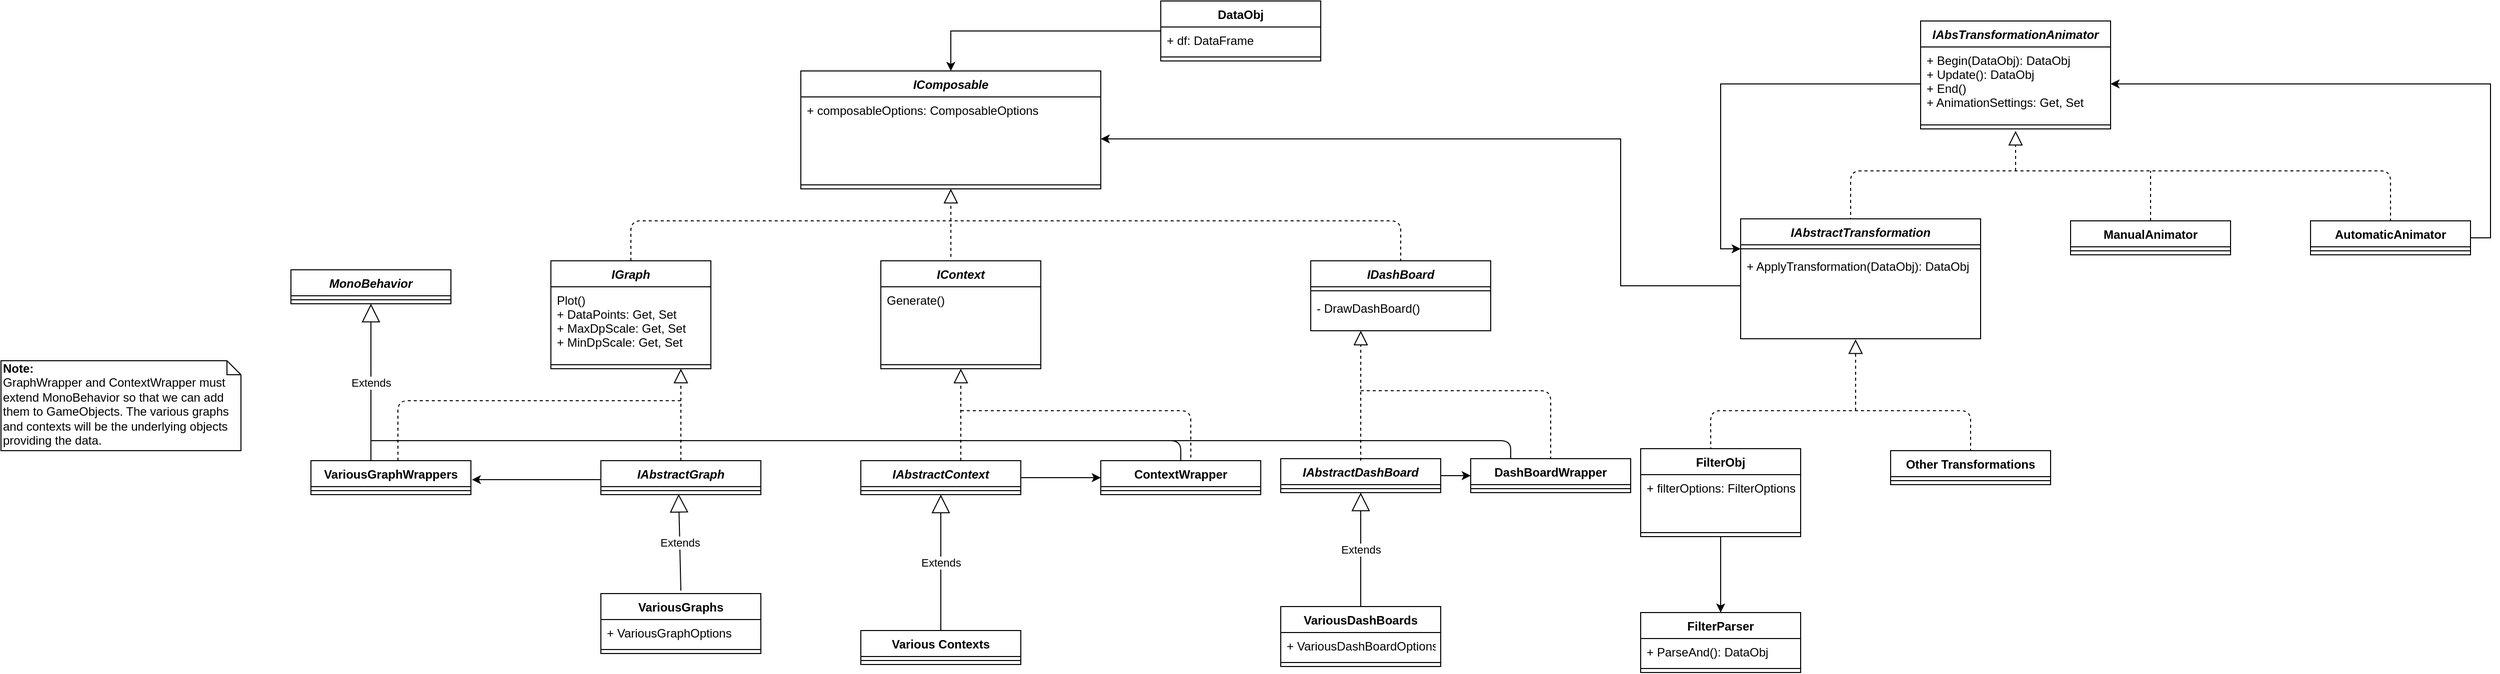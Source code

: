 <mxfile version="12.9.2" type="device" pages="2"><diagram id="s2ex4EzwJUwkdmEbl1qR" name="ComposableAndFilters"><mxGraphModel dx="3066" dy="1902" grid="1" gridSize="10" guides="1" tooltips="1" connect="1" arrows="1" fold="1" page="1" pageScale="1" pageWidth="850" pageHeight="1100" math="0" shadow="0"><root><mxCell id="0"/><mxCell id="1" parent="0"/><mxCell id="EprrtX1Hm6NGbkrtEAa2-164" style="edgeStyle=orthogonalEdgeStyle;rounded=0;orthogonalLoop=1;jettySize=auto;html=1;exitX=0;exitY=0.5;exitDx=0;exitDy=0;entryX=1.006;entryY=0.808;entryDx=0;entryDy=0;entryPerimeter=0;" edge="1" parent="1" source="EprrtX1Hm6NGbkrtEAa2-7"><mxGeometry relative="1" as="geometry"><mxPoint x="-129.04" y="219.008" as="targetPoint"/><Array as="points"><mxPoint y="219"/></Array></mxGeometry></mxCell><mxCell id="EprrtX1Hm6NGbkrtEAa2-7" value="IAbstractGraph" style="swimlane;fontStyle=3;align=center;verticalAlign=top;childLayout=stackLayout;horizontal=1;startSize=26;horizontalStack=0;resizeParent=1;resizeParentMax=0;resizeLast=0;collapsible=1;marginBottom=0;" vertex="1" parent="1"><mxGeometry y="200" width="160" height="34" as="geometry"/></mxCell><mxCell id="EprrtX1Hm6NGbkrtEAa2-155" value="" style="endArrow=block;dashed=1;endFill=0;endSize=12;html=1;exitX=0.5;exitY=0;exitDx=0;exitDy=0;" edge="1" parent="EprrtX1Hm6NGbkrtEAa2-7" source="EprrtX1Hm6NGbkrtEAa2-7"><mxGeometry width="160" relative="1" as="geometry"><mxPoint x="80" y="-60" as="sourcePoint"/><mxPoint x="80" y="-92" as="targetPoint"/></mxGeometry></mxCell><mxCell id="EprrtX1Hm6NGbkrtEAa2-9" value="" style="line;strokeWidth=1;fillColor=none;align=left;verticalAlign=middle;spacingTop=-1;spacingLeft=3;spacingRight=3;rotatable=0;labelPosition=right;points=[];portConstraint=eastwest;" vertex="1" parent="EprrtX1Hm6NGbkrtEAa2-7"><mxGeometry y="26" width="160" height="8" as="geometry"/></mxCell><mxCell id="EprrtX1Hm6NGbkrtEAa2-170" style="edgeStyle=orthogonalEdgeStyle;rounded=0;orthogonalLoop=1;jettySize=auto;html=1;exitX=1;exitY=0.5;exitDx=0;exitDy=0;entryX=0;entryY=0.5;entryDx=0;entryDy=0;" edge="1" parent="1" source="EprrtX1Hm6NGbkrtEAa2-11" target="EprrtX1Hm6NGbkrtEAa2-166"><mxGeometry relative="1" as="geometry"/></mxCell><mxCell id="EprrtX1Hm6NGbkrtEAa2-11" value="IAbstractContext" style="swimlane;fontStyle=3;align=center;verticalAlign=top;childLayout=stackLayout;horizontal=1;startSize=26;horizontalStack=0;resizeParent=1;resizeParentMax=0;resizeLast=0;collapsible=1;marginBottom=0;" vertex="1" parent="1"><mxGeometry x="260" y="200" width="160" height="34" as="geometry"/></mxCell><mxCell id="EprrtX1Hm6NGbkrtEAa2-156" value="" style="endArrow=block;dashed=1;endFill=0;endSize=12;html=1;entryX=0.5;entryY=1;entryDx=0;entryDy=0;" edge="1" parent="EprrtX1Hm6NGbkrtEAa2-11" target="EprrtX1Hm6NGbkrtEAa2-148"><mxGeometry width="160" relative="1" as="geometry"><mxPoint x="100" as="sourcePoint"/><mxPoint x="260" as="targetPoint"/></mxGeometry></mxCell><mxCell id="EprrtX1Hm6NGbkrtEAa2-13" value="" style="line;strokeWidth=1;fillColor=none;align=left;verticalAlign=middle;spacingTop=-1;spacingLeft=3;spacingRight=3;rotatable=0;labelPosition=right;points=[];portConstraint=eastwest;" vertex="1" parent="EprrtX1Hm6NGbkrtEAa2-11"><mxGeometry y="26" width="160" height="8" as="geometry"/></mxCell><mxCell id="EprrtX1Hm6NGbkrtEAa2-165" value="" style="endArrow=none;dashed=1;html=1;entryX=0.563;entryY=0.029;entryDx=0;entryDy=0;entryPerimeter=0;" edge="1" parent="EprrtX1Hm6NGbkrtEAa2-11" target="EprrtX1Hm6NGbkrtEAa2-166"><mxGeometry width="50" height="50" relative="1" as="geometry"><mxPoint x="100" y="-50" as="sourcePoint"/><mxPoint x="280" y="-40" as="targetPoint"/><Array as="points"><mxPoint x="330" y="-50"/></Array></mxGeometry></mxCell><mxCell id="EprrtX1Hm6NGbkrtEAa2-27" value="Extends" style="endArrow=block;endSize=16;endFill=0;html=1;entryX=0.5;entryY=1;entryDx=0;entryDy=0;exitX=0.5;exitY=0;exitDx=0;exitDy=0;" edge="1" parent="1" source="EprrtX1Hm6NGbkrtEAa2-26" target="EprrtX1Hm6NGbkrtEAa2-11"><mxGeometry width="160" relative="1" as="geometry"><mxPoint x="320" y="320" as="sourcePoint"/><mxPoint x="480" y="320" as="targetPoint"/></mxGeometry></mxCell><mxCell id="EprrtX1Hm6NGbkrtEAa2-26" value="Various Contexts" style="swimlane;fontStyle=1;align=center;verticalAlign=top;childLayout=stackLayout;horizontal=1;startSize=26;horizontalStack=0;resizeParent=1;resizeParentMax=0;resizeLast=0;collapsible=1;marginBottom=0;" vertex="1" parent="1"><mxGeometry x="260" y="370" width="160" height="34" as="geometry"/></mxCell><mxCell id="EprrtX1Hm6NGbkrtEAa2-28" value="" style="line;strokeWidth=1;fillColor=none;align=left;verticalAlign=middle;spacingTop=-1;spacingLeft=3;spacingRight=3;rotatable=0;labelPosition=right;points=[];portConstraint=eastwest;" vertex="1" parent="EprrtX1Hm6NGbkrtEAa2-26"><mxGeometry y="26" width="160" height="8" as="geometry"/></mxCell><mxCell id="EprrtX1Hm6NGbkrtEAa2-95" style="edgeStyle=orthogonalEdgeStyle;rounded=0;orthogonalLoop=1;jettySize=auto;html=1;entryX=0.5;entryY=0;entryDx=0;entryDy=0;entryPerimeter=0;" edge="1" parent="1" source="EprrtX1Hm6NGbkrtEAa2-87" target="EprrtX1Hm6NGbkrtEAa2-96"><mxGeometry relative="1" as="geometry"><mxPoint x="1120" y="394" as="targetPoint"/></mxGeometry></mxCell><mxCell id="EprrtX1Hm6NGbkrtEAa2-101" value="" style="endArrow=block;dashed=1;endFill=0;endSize=12;html=1;entryX=0.479;entryY=1.007;entryDx=0;entryDy=0;entryPerimeter=0;" edge="1" parent="1" target="EprrtX1Hm6NGbkrtEAa2-70"><mxGeometry width="160" relative="1" as="geometry"><mxPoint x="1255" y="150" as="sourcePoint"/><mxPoint x="1255" y="100" as="targetPoint"/></mxGeometry></mxCell><mxCell id="EprrtX1Hm6NGbkrtEAa2-102" value="" style="endArrow=none;dashed=1;html=1;exitX=0.438;exitY=0.018;exitDx=0;exitDy=0;exitPerimeter=0;" edge="1" parent="1" source="EprrtX1Hm6NGbkrtEAa2-87"><mxGeometry width="50" height="50" relative="1" as="geometry"><mxPoint x="1110" y="180" as="sourcePoint"/><mxPoint x="1370" y="190" as="targetPoint"/><Array as="points"><mxPoint x="1110" y="150"/><mxPoint x="1370" y="150"/></Array></mxGeometry></mxCell><mxCell id="EprrtX1Hm6NGbkrtEAa2-115" value="" style="endArrow=block;dashed=1;endFill=0;endSize=12;html=1;entryX=0.5;entryY=1;entryDx=0;entryDy=0;" edge="1" parent="1"><mxGeometry width="160" relative="1" as="geometry"><mxPoint x="1415" y="-90" as="sourcePoint"/><mxPoint x="1415" y="-130" as="targetPoint"/></mxGeometry></mxCell><mxCell id="EprrtX1Hm6NGbkrtEAa2-129" value="" style="endArrow=none;dashed=1;html=1;entryX=0.5;entryY=0;entryDx=0;entryDy=0;" edge="1" parent="1" target="EprrtX1Hm6NGbkrtEAa2-127"><mxGeometry width="50" height="50" relative="1" as="geometry"><mxPoint x="1250" y="-40" as="sourcePoint"/><mxPoint x="1300" y="-90" as="targetPoint"/><Array as="points"><mxPoint x="1250" y="-90"/><mxPoint x="1790" y="-90"/></Array></mxGeometry></mxCell><mxCell id="EprrtX1Hm6NGbkrtEAa2-130" value="" style="endArrow=none;dashed=1;html=1;exitX=0.5;exitY=0;exitDx=0;exitDy=0;" edge="1" parent="1" source="EprrtX1Hm6NGbkrtEAa2-125"><mxGeometry width="50" height="50" relative="1" as="geometry"><mxPoint x="1560" y="-20" as="sourcePoint"/><mxPoint x="1550" y="-90" as="targetPoint"/></mxGeometry></mxCell><mxCell id="EprrtX1Hm6NGbkrtEAa2-3" value="IComposable" style="swimlane;fontStyle=3;align=center;verticalAlign=top;childLayout=stackLayout;horizontal=1;startSize=26;horizontalStack=0;resizeParent=1;resizeParentMax=0;resizeLast=0;collapsible=1;marginBottom=0;" vertex="1" parent="1"><mxGeometry x="200" y="-190" width="300" height="118" as="geometry"/></mxCell><mxCell id="EprrtX1Hm6NGbkrtEAa2-4" value="+ composableOptions: ComposableOptions" style="text;strokeColor=none;fillColor=none;align=left;verticalAlign=top;spacingLeft=4;spacingRight=4;overflow=hidden;rotatable=0;points=[[0,0.5],[1,0.5]];portConstraint=eastwest;" vertex="1" parent="EprrtX1Hm6NGbkrtEAa2-3"><mxGeometry y="26" width="300" height="84" as="geometry"/></mxCell><mxCell id="EprrtX1Hm6NGbkrtEAa2-5" value="" style="line;strokeWidth=1;fillColor=none;align=left;verticalAlign=middle;spacingTop=-1;spacingLeft=3;spacingRight=3;rotatable=0;labelPosition=right;points=[];portConstraint=eastwest;" vertex="1" parent="EprrtX1Hm6NGbkrtEAa2-3"><mxGeometry y="110" width="300" height="8" as="geometry"/></mxCell><mxCell id="EprrtX1Hm6NGbkrtEAa2-151" value="" style="endArrow=block;dashed=1;endFill=0;endSize=12;html=1;entryX=0.5;entryY=1;entryDx=0;entryDy=0;exitX=0.438;exitY=-0.037;exitDx=0;exitDy=0;exitPerimeter=0;" edge="1" parent="1" source="EprrtX1Hm6NGbkrtEAa2-148" target="EprrtX1Hm6NGbkrtEAa2-3"><mxGeometry width="160" relative="1" as="geometry"><mxPoint x="350" y="-40" as="sourcePoint"/><mxPoint x="340" y="-40" as="targetPoint"/></mxGeometry></mxCell><mxCell id="EprrtX1Hm6NGbkrtEAa2-117" value="IAbsTransformationAnimator" style="swimlane;fontStyle=3;align=center;verticalAlign=top;childLayout=stackLayout;horizontal=1;startSize=26;horizontalStack=0;resizeParent=1;resizeParentMax=0;resizeLast=0;collapsible=1;marginBottom=0;" vertex="1" parent="1"><mxGeometry x="1320" y="-240" width="190" height="108" as="geometry"/></mxCell><mxCell id="EprrtX1Hm6NGbkrtEAa2-118" value="+ Begin(DataObj): DataObj&#10;+ Update(): DataObj&#10;+ End()&#10;+ AnimationSettings: Get, Set" style="text;strokeColor=none;fillColor=none;align=left;verticalAlign=top;spacingLeft=4;spacingRight=4;overflow=hidden;rotatable=0;points=[[0,0.5],[1,0.5]];portConstraint=eastwest;" vertex="1" parent="EprrtX1Hm6NGbkrtEAa2-117"><mxGeometry y="26" width="190" height="74" as="geometry"/></mxCell><mxCell id="EprrtX1Hm6NGbkrtEAa2-119" value="" style="line;strokeWidth=1;fillColor=none;align=left;verticalAlign=middle;spacingTop=-1;spacingLeft=3;spacingRight=3;rotatable=0;labelPosition=right;points=[];portConstraint=eastwest;" vertex="1" parent="EprrtX1Hm6NGbkrtEAa2-117"><mxGeometry y="100" width="190" height="8" as="geometry"/></mxCell><mxCell id="EprrtX1Hm6NGbkrtEAa2-125" value="ManualAnimator" style="swimlane;fontStyle=1;align=center;verticalAlign=top;childLayout=stackLayout;horizontal=1;startSize=26;horizontalStack=0;resizeParent=1;resizeParentMax=0;resizeLast=0;collapsible=1;marginBottom=0;" vertex="1" parent="1"><mxGeometry x="1470" y="-40" width="160" height="34" as="geometry"/></mxCell><mxCell id="EprrtX1Hm6NGbkrtEAa2-126" value="" style="line;strokeWidth=1;fillColor=none;align=left;verticalAlign=middle;spacingTop=-1;spacingLeft=3;spacingRight=3;rotatable=0;labelPosition=right;points=[];portConstraint=eastwest;" vertex="1" parent="EprrtX1Hm6NGbkrtEAa2-125"><mxGeometry y="26" width="160" height="8" as="geometry"/></mxCell><mxCell id="EprrtX1Hm6NGbkrtEAa2-67" value="IAbstractTransformation" style="swimlane;fontStyle=3;align=center;verticalAlign=top;childLayout=stackLayout;horizontal=1;startSize=26;horizontalStack=0;resizeParent=1;resizeParentMax=0;resizeLast=0;collapsible=1;marginBottom=0;" vertex="1" parent="1"><mxGeometry x="1140" y="-42" width="240" height="120" as="geometry"/></mxCell><mxCell id="EprrtX1Hm6NGbkrtEAa2-69" value="" style="line;strokeWidth=1;fillColor=none;align=left;verticalAlign=middle;spacingTop=-1;spacingLeft=3;spacingRight=3;rotatable=0;labelPosition=right;points=[];portConstraint=eastwest;" vertex="1" parent="EprrtX1Hm6NGbkrtEAa2-67"><mxGeometry y="26" width="240" height="8" as="geometry"/></mxCell><mxCell id="EprrtX1Hm6NGbkrtEAa2-70" value="+ ApplyTransformation(DataObj): DataObj" style="text;strokeColor=none;fillColor=none;align=left;verticalAlign=top;spacingLeft=4;spacingRight=4;overflow=hidden;rotatable=0;points=[[0,0.5],[1,0.5]];portConstraint=eastwest;" vertex="1" parent="EprrtX1Hm6NGbkrtEAa2-67"><mxGeometry y="34" width="240" height="86" as="geometry"/></mxCell><mxCell id="EprrtX1Hm6NGbkrtEAa2-222" style="edgeStyle=orthogonalEdgeStyle;rounded=0;orthogonalLoop=1;jettySize=auto;html=1;exitX=1;exitY=0.5;exitDx=0;exitDy=0;" edge="1" parent="1" source="EprrtX1Hm6NGbkrtEAa2-127" target="EprrtX1Hm6NGbkrtEAa2-118"><mxGeometry relative="1" as="geometry"/></mxCell><mxCell id="EprrtX1Hm6NGbkrtEAa2-127" value="AutomaticAnimator" style="swimlane;fontStyle=1;align=center;verticalAlign=top;childLayout=stackLayout;horizontal=1;startSize=26;horizontalStack=0;resizeParent=1;resizeParentMax=0;resizeLast=0;collapsible=1;marginBottom=0;" vertex="1" parent="1"><mxGeometry x="1710" y="-40" width="160" height="34" as="geometry"/></mxCell><mxCell id="EprrtX1Hm6NGbkrtEAa2-128" value="" style="line;strokeWidth=1;fillColor=none;align=left;verticalAlign=middle;spacingTop=-1;spacingLeft=3;spacingRight=3;rotatable=0;labelPosition=right;points=[];portConstraint=eastwest;" vertex="1" parent="EprrtX1Hm6NGbkrtEAa2-127"><mxGeometry y="26" width="160" height="8" as="geometry"/></mxCell><mxCell id="EprrtX1Hm6NGbkrtEAa2-153" style="edgeStyle=orthogonalEdgeStyle;rounded=0;orthogonalLoop=1;jettySize=auto;html=1;exitX=0;exitY=0.5;exitDx=0;exitDy=0;entryX=1;entryY=0.5;entryDx=0;entryDy=0;" edge="1" parent="1" source="EprrtX1Hm6NGbkrtEAa2-70" target="EprrtX1Hm6NGbkrtEAa2-4"><mxGeometry relative="1" as="geometry"><Array as="points"><mxPoint x="1020" y="25"/><mxPoint x="1020" y="-122"/></Array></mxGeometry></mxCell><mxCell id="EprrtX1Hm6NGbkrtEAa2-143" value="IGraph" style="swimlane;fontStyle=3;align=center;verticalAlign=top;childLayout=stackLayout;horizontal=1;startSize=26;horizontalStack=0;resizeParent=1;resizeParentMax=0;resizeLast=0;collapsible=1;marginBottom=0;" vertex="1" parent="1"><mxGeometry x="-50" width="160" height="108" as="geometry"/></mxCell><mxCell id="EprrtX1Hm6NGbkrtEAa2-144" value="Plot()&#10;+ DataPoints: Get, Set&#10;+ MaxDpScale: Get, Set&#10;+ MinDpScale: Get, Set" style="text;strokeColor=none;fillColor=none;align=left;verticalAlign=top;spacingLeft=4;spacingRight=4;overflow=hidden;rotatable=0;points=[[0,0.5],[1,0.5]];portConstraint=eastwest;" vertex="1" parent="EprrtX1Hm6NGbkrtEAa2-143"><mxGeometry y="26" width="160" height="74" as="geometry"/></mxCell><mxCell id="EprrtX1Hm6NGbkrtEAa2-145" value="" style="line;strokeWidth=1;fillColor=none;align=left;verticalAlign=middle;spacingTop=-1;spacingLeft=3;spacingRight=3;rotatable=0;labelPosition=right;points=[];portConstraint=eastwest;" vertex="1" parent="EprrtX1Hm6NGbkrtEAa2-143"><mxGeometry y="100" width="160" height="8" as="geometry"/></mxCell><mxCell id="EprrtX1Hm6NGbkrtEAa2-148" value="IContext" style="swimlane;fontStyle=3;align=center;verticalAlign=top;childLayout=stackLayout;horizontal=1;startSize=26;horizontalStack=0;resizeParent=1;resizeParentMax=0;resizeLast=0;collapsible=1;marginBottom=0;" vertex="1" parent="1"><mxGeometry x="280" width="160" height="108" as="geometry"/></mxCell><mxCell id="EprrtX1Hm6NGbkrtEAa2-149" value="Generate()" style="text;strokeColor=none;fillColor=none;align=left;verticalAlign=top;spacingLeft=4;spacingRight=4;overflow=hidden;rotatable=0;points=[[0,0.5],[1,0.5]];portConstraint=eastwest;" vertex="1" parent="EprrtX1Hm6NGbkrtEAa2-148"><mxGeometry y="26" width="160" height="74" as="geometry"/></mxCell><mxCell id="EprrtX1Hm6NGbkrtEAa2-150" value="" style="line;strokeWidth=1;fillColor=none;align=left;verticalAlign=middle;spacingTop=-1;spacingLeft=3;spacingRight=3;rotatable=0;labelPosition=right;points=[];portConstraint=eastwest;" vertex="1" parent="EprrtX1Hm6NGbkrtEAa2-148"><mxGeometry y="100" width="160" height="8" as="geometry"/></mxCell><mxCell id="EprrtX1Hm6NGbkrtEAa2-31" value="IDashBoard" style="swimlane;fontStyle=3;align=center;verticalAlign=top;childLayout=stackLayout;horizontal=1;startSize=26;horizontalStack=0;resizeParent=1;resizeParentMax=0;resizeLast=0;collapsible=1;marginBottom=0;" vertex="1" parent="1"><mxGeometry x="710" width="180" height="70" as="geometry"/></mxCell><mxCell id="EprrtX1Hm6NGbkrtEAa2-33" value="" style="line;strokeWidth=1;fillColor=none;align=left;verticalAlign=middle;spacingTop=-1;spacingLeft=3;spacingRight=3;rotatable=0;labelPosition=right;points=[];portConstraint=eastwest;" vertex="1" parent="EprrtX1Hm6NGbkrtEAa2-31"><mxGeometry y="26" width="180" height="8" as="geometry"/></mxCell><mxCell id="EprrtX1Hm6NGbkrtEAa2-34" value="- DrawDashBoard()" style="text;strokeColor=none;fillColor=none;align=left;verticalAlign=top;spacingLeft=4;spacingRight=4;overflow=hidden;rotatable=0;points=[[0,0.5],[1,0.5]];portConstraint=eastwest;" vertex="1" parent="EprrtX1Hm6NGbkrtEAa2-31"><mxGeometry y="34" width="180" height="36" as="geometry"/></mxCell><mxCell id="EprrtX1Hm6NGbkrtEAa2-159" value="" style="endArrow=none;dashed=1;html=1;exitX=0.544;exitY=0;exitDx=0;exitDy=0;exitPerimeter=0;" edge="1" parent="1"><mxGeometry width="50" height="50" relative="1" as="geometry"><mxPoint x="-202.96" y="200" as="sourcePoint"/><mxPoint x="80" y="140" as="targetPoint"/><Array as="points"><mxPoint x="-203" y="140"/></Array></mxGeometry></mxCell><mxCell id="EprrtX1Hm6NGbkrtEAa2-166" value="ContextWrapper" style="swimlane;fontStyle=1;align=center;verticalAlign=top;childLayout=stackLayout;horizontal=1;startSize=26;horizontalStack=0;resizeParent=1;resizeParentMax=0;resizeLast=0;collapsible=1;marginBottom=0;" vertex="1" parent="1"><mxGeometry x="500" y="200" width="160" height="34" as="geometry"/></mxCell><mxCell id="EprrtX1Hm6NGbkrtEAa2-168" value="" style="line;strokeWidth=1;fillColor=none;align=left;verticalAlign=middle;spacingTop=-1;spacingLeft=3;spacingRight=3;rotatable=0;labelPosition=right;points=[];portConstraint=eastwest;" vertex="1" parent="EprrtX1Hm6NGbkrtEAa2-166"><mxGeometry y="26" width="160" height="8" as="geometry"/></mxCell><mxCell id="EprrtX1Hm6NGbkrtEAa2-171" value="MonoBehavior" style="swimlane;fontStyle=3;align=center;verticalAlign=top;childLayout=stackLayout;horizontal=1;startSize=26;horizontalStack=0;resizeParent=1;resizeParentMax=0;resizeLast=0;collapsible=1;marginBottom=0;" vertex="1" parent="1"><mxGeometry x="-310" y="9" width="160" height="34" as="geometry"/></mxCell><mxCell id="EprrtX1Hm6NGbkrtEAa2-173" value="" style="line;strokeWidth=1;fillColor=none;align=left;verticalAlign=middle;spacingTop=-1;spacingLeft=3;spacingRight=3;rotatable=0;labelPosition=right;points=[];portConstraint=eastwest;" vertex="1" parent="EprrtX1Hm6NGbkrtEAa2-171"><mxGeometry y="26" width="160" height="8" as="geometry"/></mxCell><mxCell id="EprrtX1Hm6NGbkrtEAa2-175" value="Extends" style="endArrow=block;endSize=16;endFill=0;html=1;entryX=0.5;entryY=1;entryDx=0;entryDy=0;" edge="1" parent="1" target="EprrtX1Hm6NGbkrtEAa2-171"><mxGeometry width="160" relative="1" as="geometry"><mxPoint x="-230" y="200" as="sourcePoint"/><mxPoint x="-60" y="200" as="targetPoint"/></mxGeometry></mxCell><mxCell id="EprrtX1Hm6NGbkrtEAa2-176" value="" style="endArrow=none;html=1;entryX=0.5;entryY=0;entryDx=0;entryDy=0;" edge="1" parent="1" target="EprrtX1Hm6NGbkrtEAa2-166"><mxGeometry width="50" height="50" relative="1" as="geometry"><mxPoint x="-230" y="180" as="sourcePoint"/><mxPoint x="572" y="180" as="targetPoint"/><Array as="points"><mxPoint x="580" y="180"/></Array></mxGeometry></mxCell><mxCell id="EprrtX1Hm6NGbkrtEAa2-154" value="" style="endArrow=none;dashed=1;html=1;entryX=0.5;entryY=0;entryDx=0;entryDy=0;exitX=0.5;exitY=0;exitDx=0;exitDy=0;" edge="1" parent="1" source="EprrtX1Hm6NGbkrtEAa2-143" target="EprrtX1Hm6NGbkrtEAa2-31"><mxGeometry width="50" height="50" relative="1" as="geometry"><mxPoint x="360" y="-40" as="sourcePoint"/><mxPoint x="410" y="-90" as="targetPoint"/><Array as="points"><mxPoint x="30" y="-40"/><mxPoint x="70" y="-40"/><mxPoint x="560" y="-40"/><mxPoint x="800" y="-40"/></Array></mxGeometry></mxCell><mxCell id="EprrtX1Hm6NGbkrtEAa2-87" value="FilterObj" style="swimlane;fontStyle=1;align=center;verticalAlign=top;childLayout=stackLayout;horizontal=1;startSize=26;horizontalStack=0;resizeParent=1;resizeParentMax=0;resizeLast=0;collapsible=1;marginBottom=0;" vertex="1" parent="1"><mxGeometry x="1040" y="188" width="160" height="88" as="geometry"/></mxCell><mxCell id="EprrtX1Hm6NGbkrtEAa2-88" value="+ filterOptions: FilterOptions" style="text;strokeColor=none;fillColor=none;align=left;verticalAlign=top;spacingLeft=4;spacingRight=4;overflow=hidden;rotatable=0;points=[[0,0.5],[1,0.5]];portConstraint=eastwest;" vertex="1" parent="EprrtX1Hm6NGbkrtEAa2-87"><mxGeometry y="26" width="160" height="54" as="geometry"/></mxCell><mxCell id="EprrtX1Hm6NGbkrtEAa2-89" value="" style="line;strokeWidth=1;fillColor=none;align=left;verticalAlign=middle;spacingTop=-1;spacingLeft=3;spacingRight=3;rotatable=0;labelPosition=right;points=[];portConstraint=eastwest;" vertex="1" parent="EprrtX1Hm6NGbkrtEAa2-87"><mxGeometry y="80" width="160" height="8" as="geometry"/></mxCell><mxCell id="EprrtX1Hm6NGbkrtEAa2-108" value="Other Transformations" style="swimlane;fontStyle=1;align=center;verticalAlign=top;childLayout=stackLayout;horizontal=1;startSize=26;horizontalStack=0;resizeParent=1;resizeParentMax=0;resizeLast=0;collapsible=1;marginBottom=0;" vertex="1" parent="1"><mxGeometry x="1290" y="190" width="160" height="34" as="geometry"/></mxCell><mxCell id="EprrtX1Hm6NGbkrtEAa2-110" value="" style="line;strokeWidth=1;fillColor=none;align=left;verticalAlign=middle;spacingTop=-1;spacingLeft=3;spacingRight=3;rotatable=0;labelPosition=right;points=[];portConstraint=eastwest;" vertex="1" parent="EprrtX1Hm6NGbkrtEAa2-108"><mxGeometry y="26" width="160" height="8" as="geometry"/></mxCell><mxCell id="EprrtX1Hm6NGbkrtEAa2-96" value="FilterParser" style="swimlane;fontStyle=1;align=center;verticalAlign=top;childLayout=stackLayout;horizontal=1;startSize=26;horizontalStack=0;resizeParent=1;resizeParentMax=0;resizeLast=0;collapsible=1;marginBottom=0;" vertex="1" parent="1"><mxGeometry x="1040" y="352" width="160" height="60" as="geometry"/></mxCell><mxCell id="EprrtX1Hm6NGbkrtEAa2-99" value="+ ParseAnd(): DataObj" style="text;strokeColor=none;fillColor=none;align=left;verticalAlign=top;spacingLeft=4;spacingRight=4;overflow=hidden;rotatable=0;points=[[0,0.5],[1,0.5]];portConstraint=eastwest;" vertex="1" parent="EprrtX1Hm6NGbkrtEAa2-96"><mxGeometry y="26" width="160" height="26" as="geometry"/></mxCell><mxCell id="EprrtX1Hm6NGbkrtEAa2-98" value="" style="line;strokeWidth=1;fillColor=none;align=left;verticalAlign=middle;spacingTop=-1;spacingLeft=3;spacingRight=3;rotatable=0;labelPosition=right;points=[];portConstraint=eastwest;" vertex="1" parent="EprrtX1Hm6NGbkrtEAa2-96"><mxGeometry y="52" width="160" height="8" as="geometry"/></mxCell><mxCell id="EprrtX1Hm6NGbkrtEAa2-177" value="&lt;b&gt;Note:&lt;/b&gt;&lt;br&gt;GraphWrapper and ContextWrapper must extend MonoBehavior so that we can add them to GameObjects. The various graphs and contexts will be the underlying objects providing the data." style="shape=note;whiteSpace=wrap;html=1;size=14;verticalAlign=top;align=left;spacingTop=-6;" vertex="1" parent="1"><mxGeometry x="-600" y="100" width="240" height="90" as="geometry"/></mxCell><mxCell id="EprrtX1Hm6NGbkrtEAa2-196" style="edgeStyle=orthogonalEdgeStyle;rounded=0;orthogonalLoop=1;jettySize=auto;html=1;entryX=0.5;entryY=0;entryDx=0;entryDy=0;" edge="1" parent="1" source="EprrtX1Hm6NGbkrtEAa2-137" target="EprrtX1Hm6NGbkrtEAa2-3"><mxGeometry relative="1" as="geometry"/></mxCell><mxCell id="EprrtX1Hm6NGbkrtEAa2-137" value="DataObj" style="swimlane;fontStyle=1;align=center;verticalAlign=top;childLayout=stackLayout;horizontal=1;startSize=26;horizontalStack=0;resizeParent=1;resizeParentMax=0;resizeLast=0;collapsible=1;marginBottom=0;" vertex="1" parent="1"><mxGeometry x="560" y="-260" width="160" height="60" as="geometry"/></mxCell><mxCell id="EprrtX1Hm6NGbkrtEAa2-138" value="+ df: DataFrame" style="text;strokeColor=none;fillColor=none;align=left;verticalAlign=top;spacingLeft=4;spacingRight=4;overflow=hidden;rotatable=0;points=[[0,0.5],[1,0.5]];portConstraint=eastwest;" vertex="1" parent="EprrtX1Hm6NGbkrtEAa2-137"><mxGeometry y="26" width="160" height="26" as="geometry"/></mxCell><mxCell id="EprrtX1Hm6NGbkrtEAa2-139" value="" style="line;strokeWidth=1;fillColor=none;align=left;verticalAlign=middle;spacingTop=-1;spacingLeft=3;spacingRight=3;rotatable=0;labelPosition=right;points=[];portConstraint=eastwest;" vertex="1" parent="EprrtX1Hm6NGbkrtEAa2-137"><mxGeometry y="52" width="160" height="8" as="geometry"/></mxCell><mxCell id="EprrtX1Hm6NGbkrtEAa2-220" style="edgeStyle=orthogonalEdgeStyle;rounded=0;orthogonalLoop=1;jettySize=auto;html=1;exitX=1;exitY=0.5;exitDx=0;exitDy=0;entryX=0;entryY=0.5;entryDx=0;entryDy=0;" edge="1" parent="1" source="EprrtX1Hm6NGbkrtEAa2-198" target="EprrtX1Hm6NGbkrtEAa2-207"><mxGeometry relative="1" as="geometry"/></mxCell><mxCell id="EprrtX1Hm6NGbkrtEAa2-218" value="" style="endArrow=none;dashed=1;html=1;entryX=0.5;entryY=0;entryDx=0;entryDy=0;" edge="1" parent="1" target="EprrtX1Hm6NGbkrtEAa2-207"><mxGeometry width="50" height="50" relative="1" as="geometry"><mxPoint x="760" y="130" as="sourcePoint"/><mxPoint x="800" y="80" as="targetPoint"/><Array as="points"><mxPoint x="950" y="130"/></Array></mxGeometry></mxCell><mxCell id="EprrtX1Hm6NGbkrtEAa2-219" value="" style="endArrow=none;html=1;entryX=0.25;entryY=0;entryDx=0;entryDy=0;" edge="1" parent="1" target="EprrtX1Hm6NGbkrtEAa2-207"><mxGeometry width="50" height="50" relative="1" as="geometry"><mxPoint x="570" y="180" as="sourcePoint"/><mxPoint x="630" y="130" as="targetPoint"/><Array as="points"><mxPoint x="910" y="180"/></Array></mxGeometry></mxCell><mxCell id="EprrtX1Hm6NGbkrtEAa2-207" value="DashBoardWrapper" style="swimlane;fontStyle=1;align=center;verticalAlign=top;childLayout=stackLayout;horizontal=1;startSize=26;horizontalStack=0;resizeParent=1;resizeParentMax=0;resizeLast=0;collapsible=1;marginBottom=0;" vertex="1" parent="1"><mxGeometry x="870" y="198" width="160" height="34" as="geometry"/></mxCell><mxCell id="EprrtX1Hm6NGbkrtEAa2-209" value="" style="line;strokeWidth=1;fillColor=none;align=left;verticalAlign=middle;spacingTop=-1;spacingLeft=3;spacingRight=3;rotatable=0;labelPosition=right;points=[];portConstraint=eastwest;" vertex="1" parent="EprrtX1Hm6NGbkrtEAa2-207"><mxGeometry y="26" width="160" height="8" as="geometry"/></mxCell><mxCell id="EprrtX1Hm6NGbkrtEAa2-198" value="IAbstractDashBoard" style="swimlane;fontStyle=3;align=center;verticalAlign=top;childLayout=stackLayout;horizontal=1;startSize=26;horizontalStack=0;resizeParent=1;resizeParentMax=0;resizeLast=0;collapsible=1;marginBottom=0;" vertex="1" parent="1"><mxGeometry x="680" y="198" width="160" height="34" as="geometry"/></mxCell><mxCell id="EprrtX1Hm6NGbkrtEAa2-202" value="" style="endArrow=block;dashed=1;endFill=0;endSize=12;html=1;entryX=0.278;entryY=1;entryDx=0;entryDy=0;entryPerimeter=0;" edge="1" parent="EprrtX1Hm6NGbkrtEAa2-198" target="EprrtX1Hm6NGbkrtEAa2-34"><mxGeometry width="160" relative="1" as="geometry"><mxPoint x="80" y="2" as="sourcePoint"/><mxPoint x="80" y="-112" as="targetPoint"/></mxGeometry></mxCell><mxCell id="EprrtX1Hm6NGbkrtEAa2-200" value="" style="line;strokeWidth=1;fillColor=none;align=left;verticalAlign=middle;spacingTop=-1;spacingLeft=3;spacingRight=3;rotatable=0;labelPosition=right;points=[];portConstraint=eastwest;" vertex="1" parent="EprrtX1Hm6NGbkrtEAa2-198"><mxGeometry y="26" width="160" height="8" as="geometry"/></mxCell><mxCell id="EprrtX1Hm6NGbkrtEAa2-223" style="edgeStyle=orthogonalEdgeStyle;rounded=0;orthogonalLoop=1;jettySize=auto;html=1;exitX=0;exitY=0.5;exitDx=0;exitDy=0;entryX=0;entryY=0.25;entryDx=0;entryDy=0;" edge="1" parent="1" source="EprrtX1Hm6NGbkrtEAa2-118" target="EprrtX1Hm6NGbkrtEAa2-67"><mxGeometry relative="1" as="geometry"/></mxCell><mxCell id="EprrtX1Hm6NGbkrtEAa2-248" value="VariousDashBoards" style="swimlane;fontStyle=1;align=center;verticalAlign=top;childLayout=stackLayout;horizontal=1;startSize=26;horizontalStack=0;resizeParent=1;resizeParentMax=0;resizeLast=0;collapsible=1;marginBottom=0;" vertex="1" parent="1"><mxGeometry x="680" y="346" width="160" height="60" as="geometry"/></mxCell><mxCell id="EprrtX1Hm6NGbkrtEAa2-249" value="+ VariousDashBoardOptions" style="text;strokeColor=none;fillColor=none;align=left;verticalAlign=top;spacingLeft=4;spacingRight=4;overflow=hidden;rotatable=0;points=[[0,0.5],[1,0.5]];portConstraint=eastwest;" vertex="1" parent="EprrtX1Hm6NGbkrtEAa2-248"><mxGeometry y="26" width="160" height="26" as="geometry"/></mxCell><mxCell id="EprrtX1Hm6NGbkrtEAa2-250" value="" style="line;strokeWidth=1;fillColor=none;align=left;verticalAlign=middle;spacingTop=-1;spacingLeft=3;spacingRight=3;rotatable=0;labelPosition=right;points=[];portConstraint=eastwest;" vertex="1" parent="EprrtX1Hm6NGbkrtEAa2-248"><mxGeometry y="52" width="160" height="8" as="geometry"/></mxCell><mxCell id="EprrtX1Hm6NGbkrtEAa2-252" value="Extends" style="endArrow=block;endSize=16;endFill=0;html=1;entryX=0.5;entryY=1;entryDx=0;entryDy=0;exitX=0.5;exitY=0;exitDx=0;exitDy=0;" edge="1" parent="1" source="EprrtX1Hm6NGbkrtEAa2-248" target="EprrtX1Hm6NGbkrtEAa2-198"><mxGeometry width="160" relative="1" as="geometry"><mxPoint x="760" y="340" as="sourcePoint"/><mxPoint x="920" y="340" as="targetPoint"/></mxGeometry></mxCell><mxCell id="EprrtX1Hm6NGbkrtEAa2-260" value="VariousGraphs" style="swimlane;fontStyle=1;align=center;verticalAlign=top;childLayout=stackLayout;horizontal=1;startSize=26;horizontalStack=0;resizeParent=1;resizeParentMax=0;resizeLast=0;collapsible=1;marginBottom=0;" vertex="1" parent="1"><mxGeometry y="333" width="160" height="60" as="geometry"/></mxCell><mxCell id="EprrtX1Hm6NGbkrtEAa2-261" value="+ VariousGraphOptions" style="text;strokeColor=none;fillColor=none;align=left;verticalAlign=top;spacingLeft=4;spacingRight=4;overflow=hidden;rotatable=0;points=[[0,0.5],[1,0.5]];portConstraint=eastwest;" vertex="1" parent="EprrtX1Hm6NGbkrtEAa2-260"><mxGeometry y="26" width="160" height="26" as="geometry"/></mxCell><mxCell id="EprrtX1Hm6NGbkrtEAa2-262" value="" style="line;strokeWidth=1;fillColor=none;align=left;verticalAlign=middle;spacingTop=-1;spacingLeft=3;spacingRight=3;rotatable=0;labelPosition=right;points=[];portConstraint=eastwest;" vertex="1" parent="EprrtX1Hm6NGbkrtEAa2-260"><mxGeometry y="52" width="160" height="8" as="geometry"/></mxCell><mxCell id="EprrtX1Hm6NGbkrtEAa2-264" value="Extends" style="endArrow=block;endSize=16;endFill=0;html=1;entryX=0.486;entryY=0.919;entryDx=0;entryDy=0;entryPerimeter=0;" edge="1" parent="EprrtX1Hm6NGbkrtEAa2-260" target="EprrtX1Hm6NGbkrtEAa2-9"><mxGeometry width="160" relative="1" as="geometry"><mxPoint x="80" y="-3" as="sourcePoint"/><mxPoint x="240" y="-3" as="targetPoint"/></mxGeometry></mxCell><mxCell id="vCCEsPQyAopWN7-Cu6CO-1" value="VariousGraphWrappers" style="swimlane;fontStyle=1;align=center;verticalAlign=top;childLayout=stackLayout;horizontal=1;startSize=26;horizontalStack=0;resizeParent=1;resizeParentMax=0;resizeLast=0;collapsible=1;marginBottom=0;" vertex="1" parent="1"><mxGeometry x="-290" y="200" width="160" height="34" as="geometry"/></mxCell><mxCell id="vCCEsPQyAopWN7-Cu6CO-3" value="" style="line;strokeWidth=1;fillColor=none;align=left;verticalAlign=middle;spacingTop=-1;spacingLeft=3;spacingRight=3;rotatable=0;labelPosition=right;points=[];portConstraint=eastwest;" vertex="1" parent="vCCEsPQyAopWN7-Cu6CO-1"><mxGeometry y="26" width="160" height="8" as="geometry"/></mxCell></root></mxGraphModel></diagram><diagram id="zgl7oHQ2potxSa2jSXN_" name="Menus"><mxGraphModel dx="1108" dy="450" grid="1" gridSize="10" guides="1" tooltips="1" connect="1" arrows="1" fold="1" page="1" pageScale="1" pageWidth="850" pageHeight="1100" math="0" shadow="0"><root><mxCell id="--ZH_P9352fd4LMUw0gq-0"/><mxCell id="--ZH_P9352fd4LMUw0gq-1" parent="--ZH_P9352fd4LMUw0gq-0"/><mxCell id="zVbdaCymA25h8NXf8sLL-0" value="IOptions" style="swimlane;fontStyle=3;align=center;verticalAlign=top;childLayout=stackLayout;horizontal=1;startSize=26;horizontalStack=0;resizeParent=1;resizeParentMax=0;resizeLast=0;collapsible=1;marginBottom=0;" vertex="1" parent="--ZH_P9352fd4LMUw0gq-1"><mxGeometry x="800" y="40" width="160" height="34" as="geometry"/></mxCell><mxCell id="zVbdaCymA25h8NXf8sLL-1" value="" style="line;strokeWidth=1;fillColor=none;align=left;verticalAlign=middle;spacingTop=-1;spacingLeft=3;spacingRight=3;rotatable=0;labelPosition=right;points=[];portConstraint=eastwest;" vertex="1" parent="zVbdaCymA25h8NXf8sLL-0"><mxGeometry y="26" width="160" height="8" as="geometry"/></mxCell><mxCell id="--ZH_P9352fd4LMUw0gq-5" value="FilterOptions" style="swimlane;fontStyle=1;align=center;verticalAlign=top;childLayout=stackLayout;horizontal=1;startSize=26;horizontalStack=0;resizeParent=1;resizeParentMax=0;resizeLast=0;collapsible=1;marginBottom=0;" vertex="1" parent="--ZH_P9352fd4LMUw0gq-1"><mxGeometry x="200" y="210" width="280" height="108" as="geometry"/></mxCell><mxCell id="--ZH_P9352fd4LMUw0gq-6" value="+ filterType: FilterTypeEnum&#10;+ value: IComparable&#10;+ colName: string&#10;+ transformationOptions: TransformationOptions" style="text;strokeColor=none;fillColor=none;align=left;verticalAlign=top;spacingLeft=4;spacingRight=4;overflow=hidden;rotatable=0;points=[[0,0.5],[1,0.5]];portConstraint=eastwest;" vertex="1" parent="--ZH_P9352fd4LMUw0gq-5"><mxGeometry y="26" width="280" height="74" as="geometry"/></mxCell><mxCell id="--ZH_P9352fd4LMUw0gq-7" value="" style="line;strokeWidth=1;fillColor=none;align=left;verticalAlign=middle;spacingTop=-1;spacingLeft=3;spacingRight=3;rotatable=0;labelPosition=right;points=[];portConstraint=eastwest;" vertex="1" parent="--ZH_P9352fd4LMUw0gq-5"><mxGeometry y="100" width="280" height="8" as="geometry"/></mxCell><mxCell id="--ZH_P9352fd4LMUw0gq-2" value="DashBoardOptions" style="swimlane;fontStyle=1;align=center;verticalAlign=top;childLayout=stackLayout;horizontal=1;startSize=26;horizontalStack=0;resizeParent=1;resizeParentMax=0;resizeLast=0;collapsible=1;marginBottom=0;" vertex="1" parent="--ZH_P9352fd4LMUw0gq-1"><mxGeometry x="560" y="210" width="160" height="88" as="geometry"/></mxCell><mxCell id="--ZH_P9352fd4LMUw0gq-3" value="+ numRows: int&#10;+ numCols: int" style="text;strokeColor=none;fillColor=none;align=left;verticalAlign=top;spacingLeft=4;spacingRight=4;overflow=hidden;rotatable=0;points=[[0,0.5],[1,0.5]];portConstraint=eastwest;" vertex="1" parent="--ZH_P9352fd4LMUw0gq-2"><mxGeometry y="26" width="160" height="54" as="geometry"/></mxCell><mxCell id="--ZH_P9352fd4LMUw0gq-4" value="" style="line;strokeWidth=1;fillColor=none;align=left;verticalAlign=middle;spacingTop=-1;spacingLeft=3;spacingRight=3;rotatable=0;labelPosition=right;points=[];portConstraint=eastwest;" vertex="1" parent="--ZH_P9352fd4LMUw0gq-2"><mxGeometry y="80" width="160" height="8" as="geometry"/></mxCell><mxCell id="--ZH_P9352fd4LMUw0gq-8" value="TransformationOptions" style="swimlane;fontStyle=1;align=center;verticalAlign=top;childLayout=stackLayout;horizontal=1;startSize=26;horizontalStack=0;resizeParent=1;resizeParentMax=0;resizeLast=0;collapsible=1;marginBottom=0;" vertex="1" parent="--ZH_P9352fd4LMUw0gq-1"><mxGeometry x="800" y="210" width="160" height="88" as="geometry"/></mxCell><mxCell id="zVbdaCymA25h8NXf8sLL-7" value="" style="endArrow=block;dashed=1;endFill=0;endSize=12;html=1;entryX=0.5;entryY=1;entryDx=0;entryDy=0;" edge="1" parent="--ZH_P9352fd4LMUw0gq-8" target="zVbdaCymA25h8NXf8sLL-0"><mxGeometry width="160" relative="1" as="geometry"><mxPoint x="80" as="sourcePoint"/><mxPoint x="240" as="targetPoint"/></mxGeometry></mxCell><mxCell id="--ZH_P9352fd4LMUw0gq-9" value="+ TransformationAnimator&#10;+ NestedTransformations&#10;+ ParentTransformation" style="text;strokeColor=none;fillColor=none;align=left;verticalAlign=top;spacingLeft=4;spacingRight=4;overflow=hidden;rotatable=0;points=[[0,0.5],[1,0.5]];portConstraint=eastwest;" vertex="1" parent="--ZH_P9352fd4LMUw0gq-8"><mxGeometry y="26" width="160" height="54" as="geometry"/></mxCell><mxCell id="--ZH_P9352fd4LMUw0gq-10" value="" style="line;strokeWidth=1;fillColor=none;align=left;verticalAlign=middle;spacingTop=-1;spacingLeft=3;spacingRight=3;rotatable=0;labelPosition=right;points=[];portConstraint=eastwest;" vertex="1" parent="--ZH_P9352fd4LMUw0gq-8"><mxGeometry y="80" width="160" height="8" as="geometry"/></mxCell><mxCell id="--ZH_P9352fd4LMUw0gq-11" value="GraphOptions" style="swimlane;fontStyle=1;align=center;verticalAlign=top;childLayout=stackLayout;horizontal=1;startSize=26;horizontalStack=0;resizeParent=1;resizeParentMax=0;resizeLast=0;collapsible=1;marginBottom=0;" vertex="1" parent="--ZH_P9352fd4LMUw0gq-1"><mxGeometry x="1040" y="210" width="160" height="34" as="geometry"/></mxCell><mxCell id="--ZH_P9352fd4LMUw0gq-13" value="" style="line;strokeWidth=1;fillColor=none;align=left;verticalAlign=middle;spacingTop=-1;spacingLeft=3;spacingRight=3;rotatable=0;labelPosition=right;points=[];portConstraint=eastwest;" vertex="1" parent="--ZH_P9352fd4LMUw0gq-11"><mxGeometry y="26" width="160" height="8" as="geometry"/></mxCell><mxCell id="--ZH_P9352fd4LMUw0gq-14" value="ComposableOptions" style="swimlane;fontStyle=1;align=center;verticalAlign=top;childLayout=stackLayout;horizontal=1;startSize=26;horizontalStack=0;resizeParent=1;resizeParentMax=0;resizeLast=0;collapsible=1;marginBottom=0;" vertex="1" parent="--ZH_P9352fd4LMUw0gq-1"><mxGeometry x="1280" y="210" width="230" height="118" as="geometry"/></mxCell><mxCell id="--ZH_P9352fd4LMUw0gq-15" value="+ dataObj: DataObj&#10;+ transformations: List&lt;ITransformation&gt;&#10;+ dataPointOptions: DataPointOptions&#10;+ subComps: &lt;List&lt;IComposable&gt;&#10;+ superComp: IComposable" style="text;strokeColor=none;fillColor=none;align=left;verticalAlign=top;spacingLeft=4;spacingRight=4;overflow=hidden;rotatable=0;points=[[0,0.5],[1,0.5]];portConstraint=eastwest;" vertex="1" parent="--ZH_P9352fd4LMUw0gq-14"><mxGeometry y="26" width="230" height="84" as="geometry"/></mxCell><mxCell id="--ZH_P9352fd4LMUw0gq-16" value="" style="line;strokeWidth=1;fillColor=none;align=left;verticalAlign=middle;spacingTop=-1;spacingLeft=3;spacingRight=3;rotatable=0;labelPosition=right;points=[];portConstraint=eastwest;" vertex="1" parent="--ZH_P9352fd4LMUw0gq-14"><mxGeometry y="110" width="230" height="8" as="geometry"/></mxCell><mxCell id="zVbdaCymA25h8NXf8sLL-8" value="" style="endArrow=none;dashed=1;html=1;entryX=0.5;entryY=0;entryDx=0;entryDy=0;" edge="1" parent="--ZH_P9352fd4LMUw0gq-1" target="9O9aU_fCk5h_cYLpAlb3-0"><mxGeometry width="50" height="50" relative="1" as="geometry"><mxPoint x="340" y="210" as="sourcePoint"/><mxPoint x="390" y="160" as="targetPoint"/><Array as="points"><mxPoint x="340" y="150"/><mxPoint x="1695" y="150"/></Array></mxGeometry></mxCell><mxCell id="zVbdaCymA25h8NXf8sLL-9" value="" style="endArrow=none;dashed=1;html=1;" edge="1" parent="--ZH_P9352fd4LMUw0gq-1"><mxGeometry width="50" height="50" relative="1" as="geometry"><mxPoint x="650" y="210" as="sourcePoint"/><mxPoint x="650" y="150" as="targetPoint"/></mxGeometry></mxCell><mxCell id="zVbdaCymA25h8NXf8sLL-10" value="" style="endArrow=none;dashed=1;html=1;" edge="1" parent="--ZH_P9352fd4LMUw0gq-1"><mxGeometry width="50" height="50" relative="1" as="geometry"><mxPoint x="1120" y="210" as="sourcePoint"/><mxPoint x="1120" y="150" as="targetPoint"/></mxGeometry></mxCell><mxCell id="9O9aU_fCk5h_cYLpAlb3-0" value="DataPointOptions" style="swimlane;fontStyle=1;align=center;verticalAlign=top;childLayout=stackLayout;horizontal=1;startSize=26;horizontalStack=0;resizeParent=1;resizeParentMax=0;resizeLast=0;collapsible=1;marginBottom=0;" vertex="1" parent="--ZH_P9352fd4LMUw0gq-1"><mxGeometry x="1580" y="210" width="230" height="118" as="geometry"/></mxCell><mxCell id="9O9aU_fCk5h_cYLpAlb3-1" value="+ size: Vector3&#10;+ color: Color&#10;+ rotation: Quaternion&#10;+ position: Vector3&#10;+ parent: GameObject" style="text;strokeColor=none;fillColor=none;align=left;verticalAlign=top;spacingLeft=4;spacingRight=4;overflow=hidden;rotatable=0;points=[[0,0.5],[1,0.5]];portConstraint=eastwest;" vertex="1" parent="9O9aU_fCk5h_cYLpAlb3-0"><mxGeometry y="26" width="230" height="84" as="geometry"/></mxCell><mxCell id="9O9aU_fCk5h_cYLpAlb3-2" value="" style="line;strokeWidth=1;fillColor=none;align=left;verticalAlign=middle;spacingTop=-1;spacingLeft=3;spacingRight=3;rotatable=0;labelPosition=right;points=[];portConstraint=eastwest;" vertex="1" parent="9O9aU_fCk5h_cYLpAlb3-0"><mxGeometry y="110" width="230" height="8" as="geometry"/></mxCell><mxCell id="9O9aU_fCk5h_cYLpAlb3-3" value="" style="endArrow=none;dashed=1;html=1;" edge="1" parent="--ZH_P9352fd4LMUw0gq-1"><mxGeometry width="50" height="50" relative="1" as="geometry"><mxPoint x="1400" y="210" as="sourcePoint"/><mxPoint x="1400" y="150" as="targetPoint"/></mxGeometry></mxCell></root></mxGraphModel></diagram></mxfile>